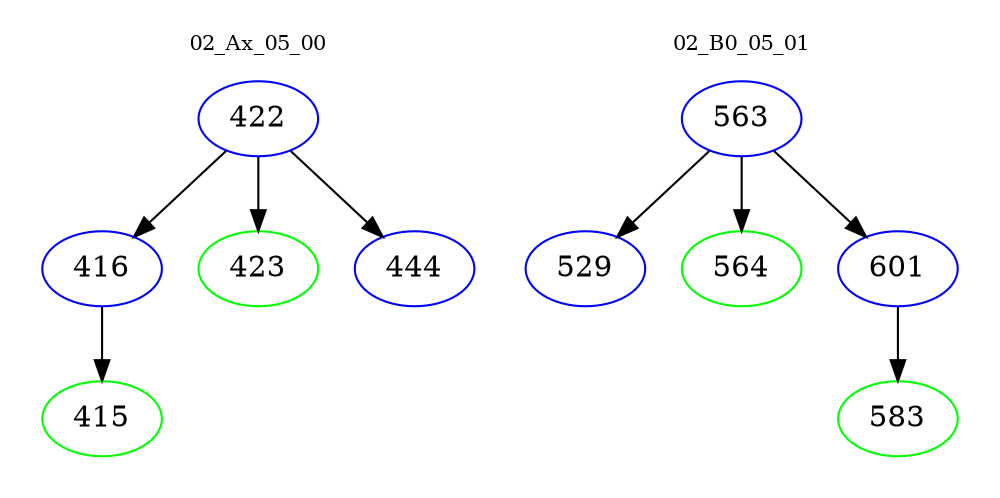 digraph{
subgraph cluster_0 {
color = white
label = "02_Ax_05_00";
fontsize=10;
T0_422 [label="422", color="blue"]
T0_422 -> T0_416 [color="black"]
T0_416 [label="416", color="blue"]
T0_416 -> T0_415 [color="black"]
T0_415 [label="415", color="green"]
T0_422 -> T0_423 [color="black"]
T0_423 [label="423", color="green"]
T0_422 -> T0_444 [color="black"]
T0_444 [label="444", color="blue"]
}
subgraph cluster_1 {
color = white
label = "02_B0_05_01";
fontsize=10;
T1_563 [label="563", color="blue"]
T1_563 -> T1_529 [color="black"]
T1_529 [label="529", color="blue"]
T1_563 -> T1_564 [color="black"]
T1_564 [label="564", color="green"]
T1_563 -> T1_601 [color="black"]
T1_601 [label="601", color="blue"]
T1_601 -> T1_583 [color="black"]
T1_583 [label="583", color="green"]
}
}

